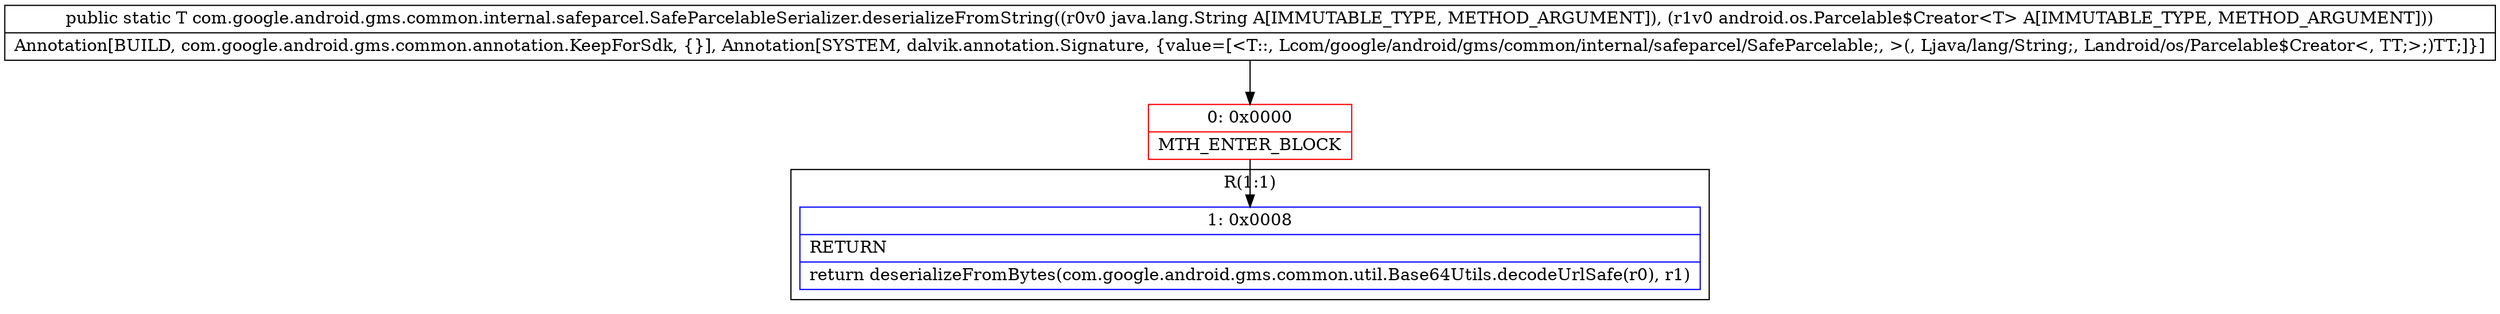 digraph "CFG forcom.google.android.gms.common.internal.safeparcel.SafeParcelableSerializer.deserializeFromString(Ljava\/lang\/String;Landroid\/os\/Parcelable$Creator;)Lcom\/google\/android\/gms\/common\/internal\/safeparcel\/SafeParcelable;" {
subgraph cluster_Region_1404393779 {
label = "R(1:1)";
node [shape=record,color=blue];
Node_1 [shape=record,label="{1\:\ 0x0008|RETURN\l|return deserializeFromBytes(com.google.android.gms.common.util.Base64Utils.decodeUrlSafe(r0), r1)\l}"];
}
Node_0 [shape=record,color=red,label="{0\:\ 0x0000|MTH_ENTER_BLOCK\l}"];
MethodNode[shape=record,label="{public static T com.google.android.gms.common.internal.safeparcel.SafeParcelableSerializer.deserializeFromString((r0v0 java.lang.String A[IMMUTABLE_TYPE, METHOD_ARGUMENT]), (r1v0 android.os.Parcelable$Creator\<T\> A[IMMUTABLE_TYPE, METHOD_ARGUMENT]))  | Annotation[BUILD, com.google.android.gms.common.annotation.KeepForSdk, \{\}], Annotation[SYSTEM, dalvik.annotation.Signature, \{value=[\<T::, Lcom\/google\/android\/gms\/common\/internal\/safeparcel\/SafeParcelable;, \>(, Ljava\/lang\/String;, Landroid\/os\/Parcelable$Creator\<, TT;\>;)TT;]\}]\l}"];
MethodNode -> Node_0;
Node_0 -> Node_1;
}

